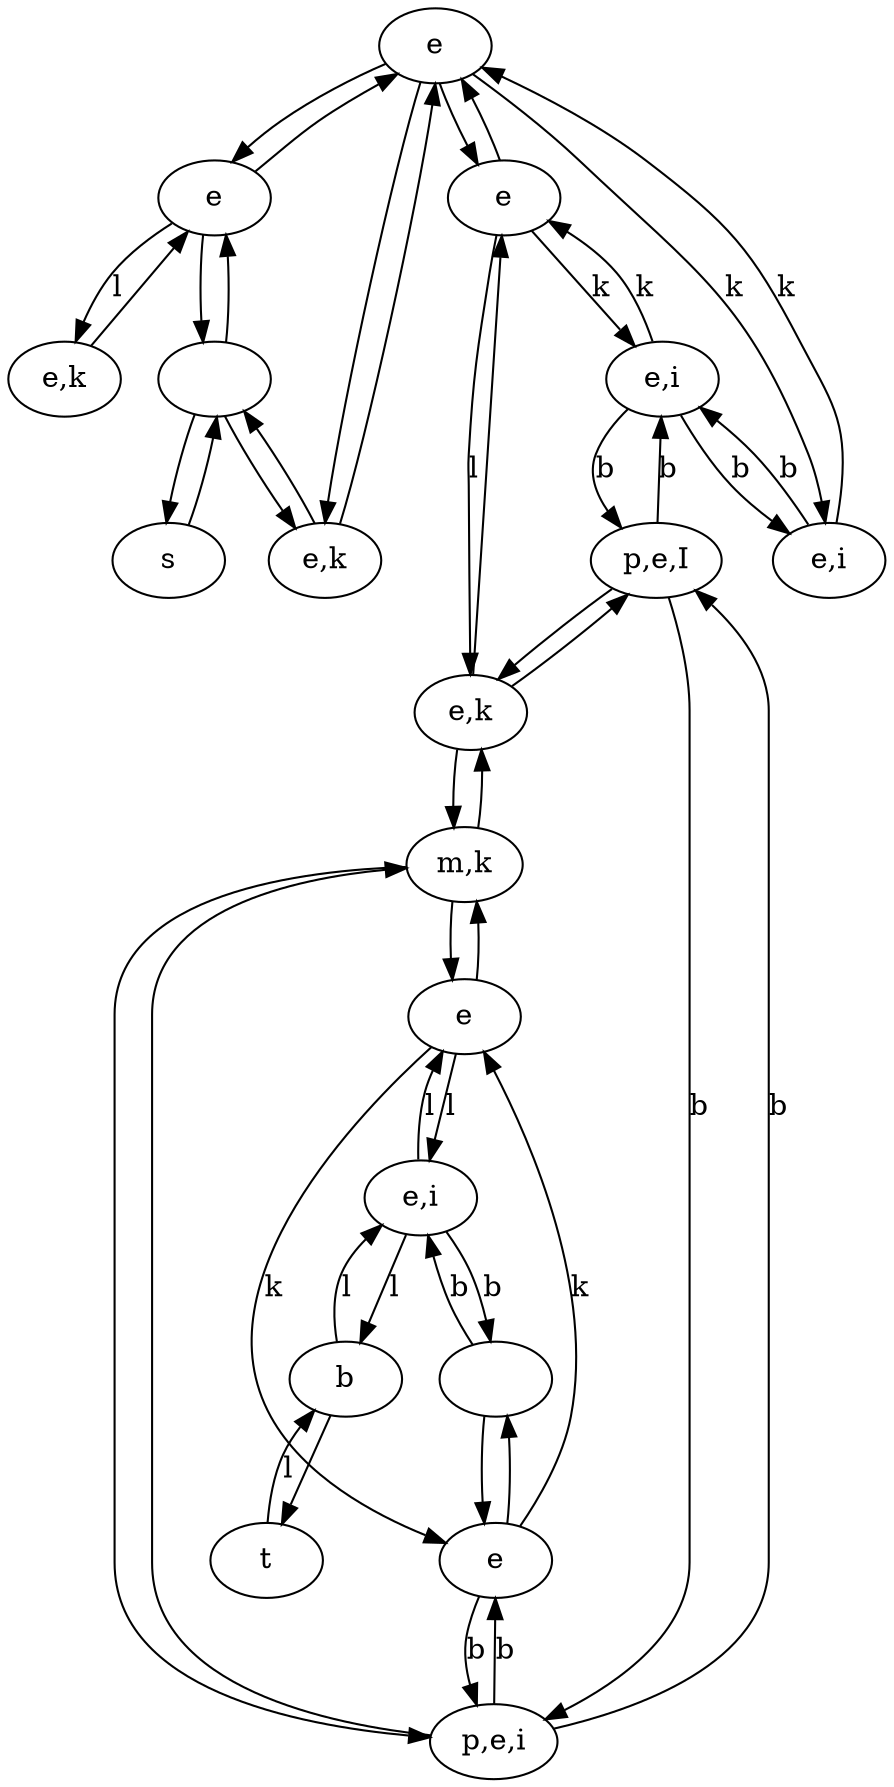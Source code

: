 digraph {
0 [label="e"]
1 [label="e"]
2 [label="e"]
3 [label="e,i"]
4 [label="e,k"]
5 [label="e,i"]
6 [label="m,k"]
7 [label="p,e,I"]
8 [label=""]
9 [label="p,e,i"]
10 [label="e"]
11 [label="b"]
12 [label="t"]
13 [label=""]
14 [label="s"]
15 [label="e,k"]
16 [label="e,k"]
17 [label="e,i"]
18 [label="e"]
14 -> 13 [label=""]
13 -> 14 [label=""]
13 -> 16 [label=""]
16 -> 13 [label=""]
16 -> 0 [label=""]
0 -> 16 [label=""]
0 -> 1 [label=""]
1 -> 0 [label=""]
2 -> 0 [label=""]
0 -> 2 [label=""]
7 -> 4 [label=""]
4 -> 7 [label=""]
6 -> 9 [label=""]
9 -> 6 [label=""]
6 -> 18 [label=""]
18 -> 6 [label=""]
10 -> 8 [label=""]
8 -> 10 [label=""]
13 -> 1 [label=""]
1 -> 13 [label=""]
6 -> 4 [label=""]
4 -> 6 [label=""]
3 -> 5 [label="b"]
5 -> 3 [label="b"]
5 -> 7 [label="b"]
7 -> 5 [label="b"]
7 -> 9 [label="b"]
9 -> 7 [label="b"]
9 -> 10 [label="b"]
10 -> 9 [label="b"]
15 -> 1 [label=""]
1 -> 15 [label="l"]
4 -> 2 [label=""]
2 -> 4 [label="l"]
11 -> 12 [label=""]
12 -> 11 [label="l"]
18 -> 10 [label="k"]
10 -> 18 [label="k"]
2 -> 5 [label="k"]
5 -> 2 [label="k"]
0 -> 3 [label="k"]
3 -> 0 [label="k"]
8 -> 17 [label="b"]
17 -> 8 [label="b"]
11 -> 17 [label="l"]
17 -> 11 [label="l"]
17 -> 18 [label="l"]
18 -> 17 [label="l"]
}
